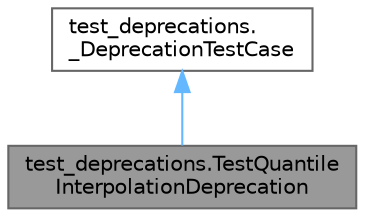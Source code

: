 digraph "test_deprecations.TestQuantileInterpolationDeprecation"
{
 // LATEX_PDF_SIZE
  bgcolor="transparent";
  edge [fontname=Helvetica,fontsize=10,labelfontname=Helvetica,labelfontsize=10];
  node [fontname=Helvetica,fontsize=10,shape=box,height=0.2,width=0.4];
  Node1 [id="Node000001",label="test_deprecations.TestQuantile\lInterpolationDeprecation",height=0.2,width=0.4,color="gray40", fillcolor="grey60", style="filled", fontcolor="black",tooltip=" "];
  Node2 -> Node1 [id="edge2_Node000001_Node000002",dir="back",color="steelblue1",style="solid",tooltip=" "];
  Node2 [id="Node000002",label="test_deprecations.\l_DeprecationTestCase",height=0.2,width=0.4,color="gray40", fillcolor="white", style="filled",URL="$classtest__deprecations_1_1__DeprecationTestCase.html",tooltip=" "];
}
